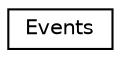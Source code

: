 digraph "Graphical Class Hierarchy"
{
  edge [fontname="Helvetica",fontsize="10",labelfontname="Helvetica",labelfontsize="10"];
  node [fontname="Helvetica",fontsize="10",shape=record];
  rankdir="LR";
  Node1 [label="Events",height=0.2,width=0.4,color="black", fillcolor="white", style="filled",URL="$classEvents.html"];
}
